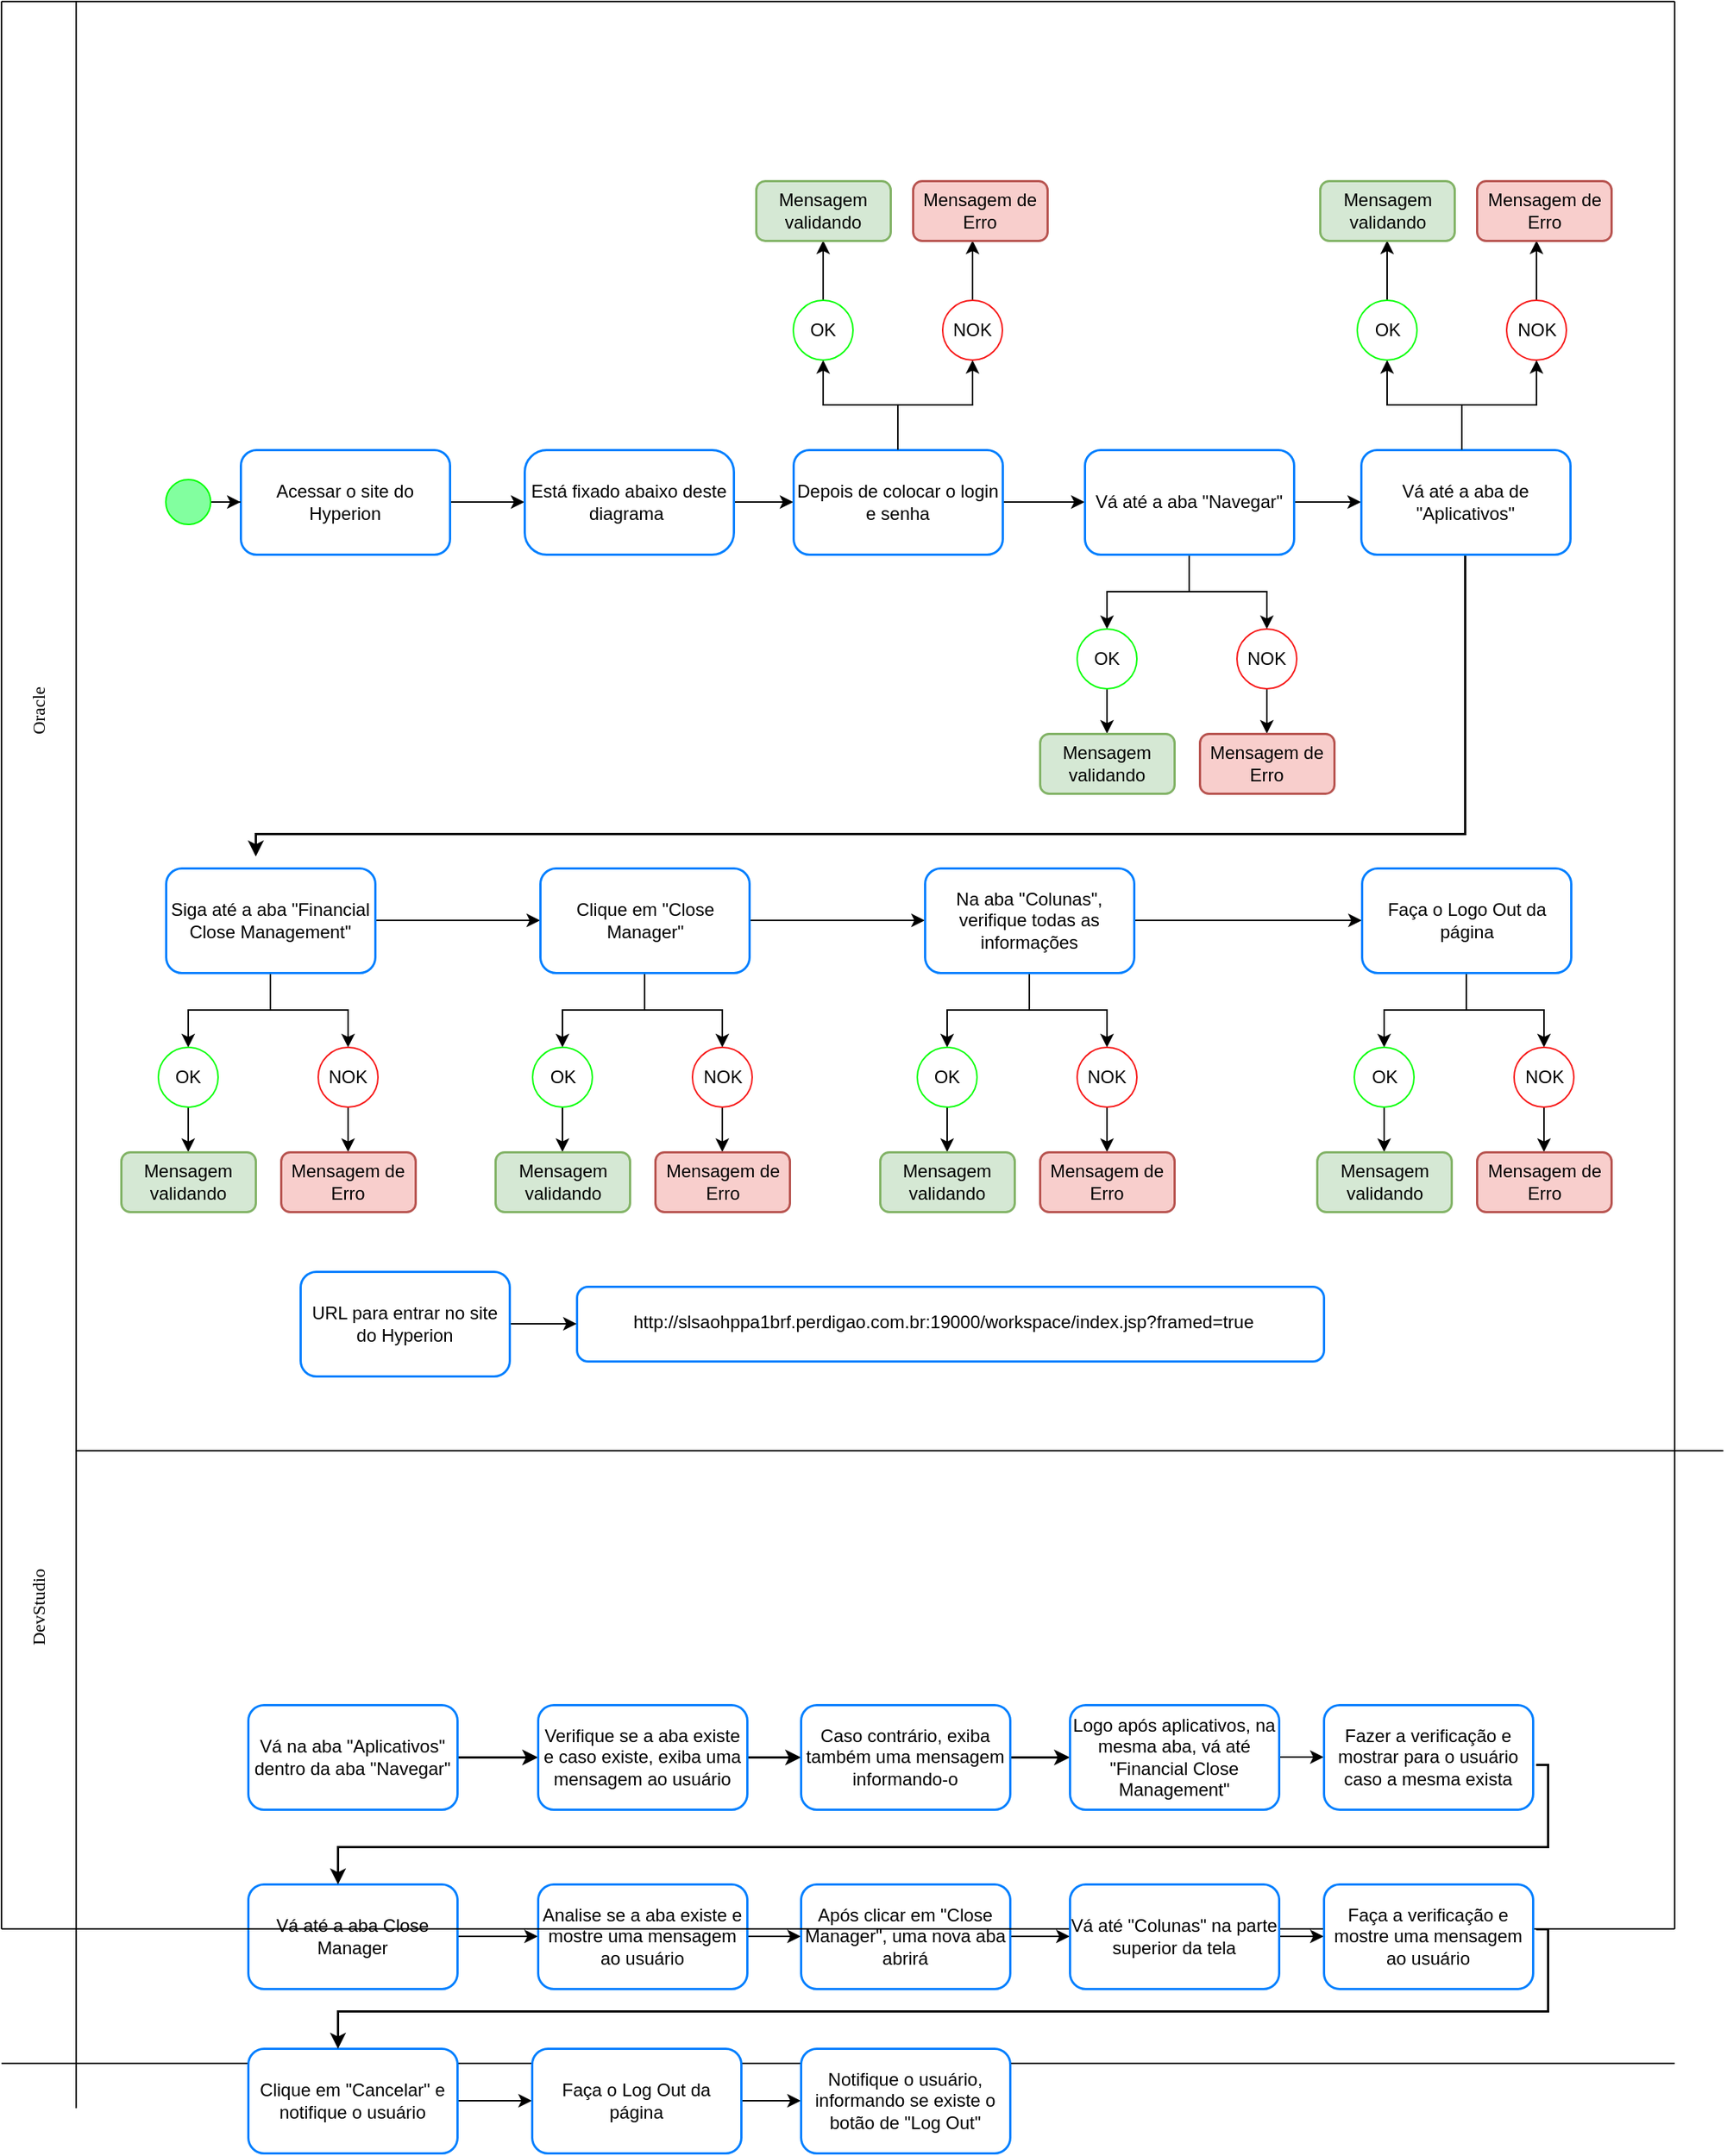 <mxfile version="24.6.4" type="github">
  <diagram name="Página-1" id="-Nbuqv1Fr_TWL1hPOY4e">
    <mxGraphModel dx="1254" dy="721" grid="1" gridSize="10" guides="1" tooltips="1" connect="1" arrows="1" fold="1" page="1" pageScale="1" pageWidth="827" pageHeight="1169" math="0" shadow="0">
      <root>
        <mxCell id="0" />
        <mxCell id="1" parent="0" />
        <mxCell id="8QDnk09wVdR3-URtwcz0-7" value="" style="rounded=1;whiteSpace=wrap;html=1;strokeColor=#007FFF;strokeWidth=1.5;" parent="1" vertex="1">
          <mxGeometry x="385" y="860" width="500" height="50" as="geometry" />
        </mxCell>
        <mxCell id="JY3O2gu2DYfYrPkbzah1-18" value="" style="edgeStyle=orthogonalEdgeStyle;rounded=0;orthogonalLoop=1;jettySize=auto;html=1;" edge="1" parent="1" source="xklGR3EyqK50y4K4-iU5-1" target="xklGR3EyqK50y4K4-iU5-7">
          <mxGeometry relative="1" as="geometry" />
        </mxCell>
        <mxCell id="xklGR3EyqK50y4K4-iU5-1" value="Acessar o site do Hyperion" style="rounded=1;whiteSpace=wrap;html=1;strokeColor=#007FFF;strokeWidth=1.5;" parent="1" vertex="1">
          <mxGeometry x="160" y="300" width="140" height="70" as="geometry" />
        </mxCell>
        <mxCell id="JY3O2gu2DYfYrPkbzah1-19" value="" style="edgeStyle=orthogonalEdgeStyle;rounded=0;orthogonalLoop=1;jettySize=auto;html=1;" edge="1" parent="1" source="xklGR3EyqK50y4K4-iU5-7" target="xklGR3EyqK50y4K4-iU5-9">
          <mxGeometry relative="1" as="geometry" />
        </mxCell>
        <mxCell id="xklGR3EyqK50y4K4-iU5-7" value="Está fixado abaixo deste diagrama&amp;nbsp;" style="rounded=1;whiteSpace=wrap;html=1;strokeColor=#007FFF;strokeWidth=1.5;arcSize=21;" parent="1" vertex="1">
          <mxGeometry x="350" y="300" width="140" height="70" as="geometry" />
        </mxCell>
        <mxCell id="JY3O2gu2DYfYrPkbzah1-24" value="" style="edgeStyle=orthogonalEdgeStyle;rounded=0;orthogonalLoop=1;jettySize=auto;html=1;" edge="1" parent="1" source="xklGR3EyqK50y4K4-iU5-9" target="xklGR3EyqK50y4K4-iU5-11">
          <mxGeometry relative="1" as="geometry" />
        </mxCell>
        <mxCell id="JY3O2gu2DYfYrPkbzah1-74" style="edgeStyle=orthogonalEdgeStyle;rounded=0;orthogonalLoop=1;jettySize=auto;html=1;entryX=0.5;entryY=1;entryDx=0;entryDy=0;" edge="1" parent="1" source="xklGR3EyqK50y4K4-iU5-9" target="JY3O2gu2DYfYrPkbzah1-73">
          <mxGeometry relative="1" as="geometry">
            <Array as="points">
              <mxPoint x="600" y="270" />
              <mxPoint x="550" y="270" />
            </Array>
          </mxGeometry>
        </mxCell>
        <mxCell id="xklGR3EyqK50y4K4-iU5-9" value="Depois de colocar o login e senha" style="rounded=1;whiteSpace=wrap;html=1;strokeColor=#007FFF;strokeWidth=1.5;" parent="1" vertex="1">
          <mxGeometry x="530" y="300" width="140" height="70" as="geometry" />
        </mxCell>
        <mxCell id="JY3O2gu2DYfYrPkbzah1-39" value="" style="edgeStyle=orthogonalEdgeStyle;rounded=0;orthogonalLoop=1;jettySize=auto;html=1;entryX=0.5;entryY=0;entryDx=0;entryDy=0;" edge="1" parent="1" source="xklGR3EyqK50y4K4-iU5-11" target="JY3O2gu2DYfYrPkbzah1-100">
          <mxGeometry relative="1" as="geometry">
            <mxPoint x="795" y="390" as="targetPoint" />
            <Array as="points">
              <mxPoint x="795" y="395" />
              <mxPoint x="740" y="395" />
            </Array>
          </mxGeometry>
        </mxCell>
        <mxCell id="JY3O2gu2DYfYrPkbzah1-41" value="" style="edgeStyle=orthogonalEdgeStyle;rounded=0;orthogonalLoop=1;jettySize=auto;html=1;" edge="1" parent="1" source="xklGR3EyqK50y4K4-iU5-11">
          <mxGeometry relative="1" as="geometry">
            <mxPoint x="910" y="335" as="targetPoint" />
          </mxGeometry>
        </mxCell>
        <mxCell id="JY3O2gu2DYfYrPkbzah1-102" value="" style="edgeStyle=orthogonalEdgeStyle;rounded=0;orthogonalLoop=1;jettySize=auto;html=1;" edge="1" parent="1" source="xklGR3EyqK50y4K4-iU5-11" target="JY3O2gu2DYfYrPkbzah1-101">
          <mxGeometry relative="1" as="geometry" />
        </mxCell>
        <mxCell id="xklGR3EyqK50y4K4-iU5-11" value="Vá até a aba &quot;Navegar&quot;" style="rounded=1;whiteSpace=wrap;html=1;strokeColor=#007FFF;strokeWidth=1.5;" parent="1" vertex="1">
          <mxGeometry x="725" y="300" width="140" height="70" as="geometry" />
        </mxCell>
        <mxCell id="xklGR3EyqK50y4K4-iU5-19" value="" style="edgeStyle=orthogonalEdgeStyle;rounded=0;orthogonalLoop=1;jettySize=auto;html=1;strokeColor=#000000;strokeWidth=1.5;" parent="1" source="xklGR3EyqK50y4K4-iU5-15" target="xklGR3EyqK50y4K4-iU5-18" edge="1">
          <mxGeometry relative="1" as="geometry" />
        </mxCell>
        <mxCell id="xklGR3EyqK50y4K4-iU5-15" value="Vá na aba &quot;Aplicativos&quot; dentro da aba &quot;Navegar&quot;" style="rounded=1;whiteSpace=wrap;html=1;strokeColor=#007FFF;strokeWidth=1.5;" parent="1" vertex="1">
          <mxGeometry x="165" y="1140" width="140" height="70" as="geometry" />
        </mxCell>
        <mxCell id="xklGR3EyqK50y4K4-iU5-21" value="" style="edgeStyle=orthogonalEdgeStyle;rounded=0;orthogonalLoop=1;jettySize=auto;html=1;strokeColor=#000000;strokeWidth=1.5;" parent="1" source="xklGR3EyqK50y4K4-iU5-18" target="xklGR3EyqK50y4K4-iU5-20" edge="1">
          <mxGeometry relative="1" as="geometry" />
        </mxCell>
        <mxCell id="xklGR3EyqK50y4K4-iU5-18" value="Verifique se a aba existe e caso existe, exiba uma mensagem ao usuário" style="rounded=1;whiteSpace=wrap;html=1;strokeColor=#007FFF;strokeWidth=1.5;" parent="1" vertex="1">
          <mxGeometry x="359" y="1140" width="140" height="70" as="geometry" />
        </mxCell>
        <mxCell id="xklGR3EyqK50y4K4-iU5-25" value="" style="edgeStyle=orthogonalEdgeStyle;rounded=0;orthogonalLoop=1;jettySize=auto;html=1;strokeColor=#000000;strokeWidth=1.5;" parent="1" source="xklGR3EyqK50y4K4-iU5-20" target="xklGR3EyqK50y4K4-iU5-24" edge="1">
          <mxGeometry relative="1" as="geometry" />
        </mxCell>
        <mxCell id="xklGR3EyqK50y4K4-iU5-20" value="Caso contrário, exiba também uma mensagem informando-o" style="rounded=1;whiteSpace=wrap;html=1;strokeColor=#007FFF;strokeWidth=1.5;" parent="1" vertex="1">
          <mxGeometry x="535" y="1140" width="140" height="70" as="geometry" />
        </mxCell>
        <mxCell id="btMj1ztMAgMaOOfJKISs-79" value="" style="edgeStyle=orthogonalEdgeStyle;rounded=0;orthogonalLoop=1;jettySize=auto;html=1;" parent="1" source="xklGR3EyqK50y4K4-iU5-24" target="xklGR3EyqK50y4K4-iU5-26" edge="1">
          <mxGeometry relative="1" as="geometry" />
        </mxCell>
        <mxCell id="xklGR3EyqK50y4K4-iU5-24" value="Logo após aplicativos, na mesma aba, vá até &quot;Financial Close Management&quot;" style="rounded=1;whiteSpace=wrap;html=1;strokeColor=#007FFF;strokeWidth=1.5;" parent="1" vertex="1">
          <mxGeometry x="715" y="1140" width="140" height="70" as="geometry" />
        </mxCell>
        <mxCell id="xklGR3EyqK50y4K4-iU5-26" value="Fazer a verificação e mostrar para o usuário caso a mesma exista" style="rounded=1;whiteSpace=wrap;html=1;strokeColor=#007FFF;strokeWidth=1.5;" parent="1" vertex="1">
          <mxGeometry x="885" y="1140" width="140" height="70" as="geometry" />
        </mxCell>
        <mxCell id="btMj1ztMAgMaOOfJKISs-73" value="" style="edgeStyle=orthogonalEdgeStyle;rounded=0;orthogonalLoop=1;jettySize=auto;html=1;" parent="1" source="xklGR3EyqK50y4K4-iU5-28" target="btMj1ztMAgMaOOfJKISs-72" edge="1">
          <mxGeometry relative="1" as="geometry" />
        </mxCell>
        <mxCell id="xklGR3EyqK50y4K4-iU5-28" value="Vá até a aba Close Manager" style="rounded=1;whiteSpace=wrap;html=1;strokeColor=#007FFF;strokeWidth=1.5;" parent="1" vertex="1">
          <mxGeometry x="165" y="1260" width="140" height="70" as="geometry" />
        </mxCell>
        <mxCell id="xklGR3EyqK50y4K4-iU5-48" style="edgeStyle=orthogonalEdgeStyle;rounded=0;orthogonalLoop=1;jettySize=auto;html=1;strokeWidth=1.5;" parent="1" edge="1">
          <mxGeometry relative="1" as="geometry">
            <mxPoint x="225" y="1260" as="targetPoint" />
            <mxPoint x="1027" y="1180" as="sourcePoint" />
            <Array as="points">
              <mxPoint x="1035" y="1180" />
              <mxPoint x="1035" y="1235" />
              <mxPoint x="225" y="1235" />
            </Array>
          </mxGeometry>
        </mxCell>
        <mxCell id="btMj1ztMAgMaOOfJKISs-3" value="" style="endArrow=none;html=1;rounded=0;" parent="1" edge="1">
          <mxGeometry width="50" height="50" relative="1" as="geometry">
            <mxPoint x="50" y="430" as="sourcePoint" />
            <mxPoint x="50" as="targetPoint" />
          </mxGeometry>
        </mxCell>
        <mxCell id="btMj1ztMAgMaOOfJKISs-5" value="Oracle" style="text;html=1;align=center;verticalAlign=middle;resizable=0;points=[];autosize=1;strokeColor=none;fillColor=none;rotation=270;fontStyle=0;fontFamily=Verdana;" parent="1" vertex="1">
          <mxGeometry x="-5" y="460" width="60" height="30" as="geometry" />
        </mxCell>
        <mxCell id="btMj1ztMAgMaOOfJKISs-10" value="" style="endArrow=none;html=1;rounded=0;" parent="1" edge="1">
          <mxGeometry width="50" height="50" relative="1" as="geometry">
            <mxPoint x="1120" as="sourcePoint" />
            <mxPoint as="targetPoint" />
          </mxGeometry>
        </mxCell>
        <mxCell id="btMj1ztMAgMaOOfJKISs-11" value="" style="endArrow=none;html=1;rounded=0;" parent="1" edge="1">
          <mxGeometry width="50" height="50" relative="1" as="geometry">
            <mxPoint y="430" as="sourcePoint" />
            <mxPoint as="targetPoint" />
          </mxGeometry>
        </mxCell>
        <mxCell id="btMj1ztMAgMaOOfJKISs-37" value="" style="endArrow=none;html=1;rounded=0;" parent="1" edge="1">
          <mxGeometry width="50" height="50" relative="1" as="geometry">
            <mxPoint x="50" y="980" as="sourcePoint" />
            <mxPoint x="50" y="430" as="targetPoint" />
          </mxGeometry>
        </mxCell>
        <mxCell id="btMj1ztMAgMaOOfJKISs-39" value="" style="endArrow=none;html=1;rounded=0;strokeColor=default;" parent="1" edge="1">
          <mxGeometry width="50" height="50" relative="1" as="geometry">
            <mxPoint x="1152.5" y="970" as="sourcePoint" />
            <mxPoint x="50" y="970" as="targetPoint" />
          </mxGeometry>
        </mxCell>
        <mxCell id="btMj1ztMAgMaOOfJKISs-40" value="" style="endArrow=none;html=1;rounded=0;" parent="1" edge="1">
          <mxGeometry width="50" height="50" relative="1" as="geometry">
            <mxPoint y="860" as="sourcePoint" />
            <mxPoint y="430" as="targetPoint" />
          </mxGeometry>
        </mxCell>
        <mxCell id="btMj1ztMAgMaOOfJKISs-71" value="" style="edgeStyle=orthogonalEdgeStyle;rounded=0;orthogonalLoop=1;jettySize=auto;html=1;" parent="1" source="btMj1ztMAgMaOOfJKISs-70" target="xklGR3EyqK50y4K4-iU5-1" edge="1">
          <mxGeometry relative="1" as="geometry" />
        </mxCell>
        <mxCell id="btMj1ztMAgMaOOfJKISs-70" value="" style="ellipse;whiteSpace=wrap;html=1;aspect=fixed;fillColor=#82FF9F;strokeColor=#00FF00;" parent="1" vertex="1">
          <mxGeometry x="110" y="320" width="30" height="30" as="geometry" />
        </mxCell>
        <mxCell id="btMj1ztMAgMaOOfJKISs-77" value="" style="edgeStyle=orthogonalEdgeStyle;rounded=0;orthogonalLoop=1;jettySize=auto;html=1;" parent="1" source="btMj1ztMAgMaOOfJKISs-72" target="btMj1ztMAgMaOOfJKISs-76" edge="1">
          <mxGeometry relative="1" as="geometry" />
        </mxCell>
        <mxCell id="btMj1ztMAgMaOOfJKISs-72" value="Analise se a aba existe e mostre uma mensagem ao usuário" style="rounded=1;whiteSpace=wrap;html=1;strokeColor=#007FFF;strokeWidth=1.5;" parent="1" vertex="1">
          <mxGeometry x="359" y="1260" width="140" height="70" as="geometry" />
        </mxCell>
        <mxCell id="LS8SCWTit5LCr3YZE1ZI-2" value="" style="edgeStyle=orthogonalEdgeStyle;rounded=0;orthogonalLoop=1;jettySize=auto;html=1;" parent="1" source="btMj1ztMAgMaOOfJKISs-76" target="LS8SCWTit5LCr3YZE1ZI-1" edge="1">
          <mxGeometry relative="1" as="geometry" />
        </mxCell>
        <mxCell id="btMj1ztMAgMaOOfJKISs-76" value="Após clicar em &quot;Close Manager&quot;, uma nova aba abrirá" style="rounded=1;whiteSpace=wrap;html=1;strokeColor=#007FFF;strokeWidth=1.5;" parent="1" vertex="1">
          <mxGeometry x="535" y="1260" width="140" height="70" as="geometry" />
        </mxCell>
        <mxCell id="btMj1ztMAgMaOOfJKISs-104" value="" style="endArrow=none;html=1;rounded=0;" parent="1" edge="1">
          <mxGeometry width="50" height="50" relative="1" as="geometry">
            <mxPoint x="50" y="1410" as="sourcePoint" />
            <mxPoint x="50" y="980" as="targetPoint" />
          </mxGeometry>
        </mxCell>
        <mxCell id="btMj1ztMAgMaOOfJKISs-105" value="DevStudio" style="text;html=1;align=center;verticalAlign=middle;resizable=0;points=[];autosize=1;strokeColor=none;fillColor=none;rotation=270;fontStyle=0;fontFamily=Verdana;" parent="1" vertex="1">
          <mxGeometry x="-20" y="1060" width="90" height="30" as="geometry" />
        </mxCell>
        <mxCell id="btMj1ztMAgMaOOfJKISs-107" value="" style="endArrow=none;html=1;rounded=0;" parent="1" edge="1">
          <mxGeometry width="50" height="50" relative="1" as="geometry">
            <mxPoint x="-8.882e-16" y="1290" as="sourcePoint" />
            <mxPoint x="-8.882e-16" y="860" as="targetPoint" />
          </mxGeometry>
        </mxCell>
        <mxCell id="btMj1ztMAgMaOOfJKISs-108" value="" style="endArrow=none;html=1;rounded=0;" parent="1" edge="1">
          <mxGeometry width="50" height="50" relative="1" as="geometry">
            <mxPoint x="1120" y="1290" as="sourcePoint" />
            <mxPoint x="1120" as="targetPoint" />
          </mxGeometry>
        </mxCell>
        <mxCell id="btMj1ztMAgMaOOfJKISs-109" value="" style="endArrow=none;html=1;rounded=0;" parent="1" edge="1">
          <mxGeometry width="50" height="50" relative="1" as="geometry">
            <mxPoint x="1120" y="1290" as="sourcePoint" />
            <mxPoint x="-8.882e-16" y="1290" as="targetPoint" />
          </mxGeometry>
        </mxCell>
        <mxCell id="btMj1ztMAgMaOOfJKISs-110" value="" style="endArrow=none;html=1;rounded=0;" parent="1" edge="1">
          <mxGeometry width="50" height="50" relative="1" as="geometry">
            <mxPoint x="1120" y="1380" as="sourcePoint" />
            <mxPoint x="-8.882e-16" y="1380" as="targetPoint" />
          </mxGeometry>
        </mxCell>
        <UserObject label="http://slsaohppa1brf.perdigao.com.br:19000/workspace/index.jsp?framed=true" id="8QDnk09wVdR3-URtwcz0-1">
          <mxCell style="text;whiteSpace=wrap;" parent="1" vertex="1">
            <mxGeometry x="420.5" y="870" width="450" height="40" as="geometry" />
          </mxCell>
        </UserObject>
        <mxCell id="JY3O2gu2DYfYrPkbzah1-176" style="edgeStyle=orthogonalEdgeStyle;rounded=0;orthogonalLoop=1;jettySize=auto;html=1;entryX=0;entryY=0.5;entryDx=0;entryDy=0;" edge="1" parent="1" source="8QDnk09wVdR3-URtwcz0-3" target="8QDnk09wVdR3-URtwcz0-7">
          <mxGeometry relative="1" as="geometry" />
        </mxCell>
        <mxCell id="8QDnk09wVdR3-URtwcz0-3" value="URL para entrar no site do Hyperion" style="rounded=1;whiteSpace=wrap;html=1;strokeColor=#007FFF;strokeWidth=1.5;" parent="1" vertex="1">
          <mxGeometry x="200" y="850" width="140" height="70" as="geometry" />
        </mxCell>
        <mxCell id="LS8SCWTit5LCr3YZE1ZI-4" value="" style="edgeStyle=orthogonalEdgeStyle;rounded=0;orthogonalLoop=1;jettySize=auto;html=1;" parent="1" source="LS8SCWTit5LCr3YZE1ZI-1" target="LS8SCWTit5LCr3YZE1ZI-3" edge="1">
          <mxGeometry relative="1" as="geometry" />
        </mxCell>
        <mxCell id="LS8SCWTit5LCr3YZE1ZI-1" value="Vá até &quot;Colunas&quot; na parte superior da tela" style="rounded=1;whiteSpace=wrap;html=1;strokeColor=#007FFF;strokeWidth=1.5;" parent="1" vertex="1">
          <mxGeometry x="715" y="1260" width="140" height="70" as="geometry" />
        </mxCell>
        <mxCell id="LS8SCWTit5LCr3YZE1ZI-3" value="Faça a verificação e mostre uma mensagem ao usuário" style="rounded=1;whiteSpace=wrap;html=1;strokeColor=#007FFF;strokeWidth=1.5;" parent="1" vertex="1">
          <mxGeometry x="885" y="1260" width="140" height="70" as="geometry" />
        </mxCell>
        <mxCell id="LS8SCWTit5LCr3YZE1ZI-17" value="" style="edgeStyle=orthogonalEdgeStyle;rounded=0;orthogonalLoop=1;jettySize=auto;html=1;" parent="1" source="LS8SCWTit5LCr3YZE1ZI-5" target="LS8SCWTit5LCr3YZE1ZI-14" edge="1">
          <mxGeometry relative="1" as="geometry" />
        </mxCell>
        <mxCell id="LS8SCWTit5LCr3YZE1ZI-5" value="Clique em &quot;Cancelar&quot; e notifique o usuário" style="rounded=1;whiteSpace=wrap;html=1;strokeColor=#007FFF;strokeWidth=1.5;" parent="1" vertex="1">
          <mxGeometry x="165" y="1370" width="140" height="70" as="geometry" />
        </mxCell>
        <mxCell id="LS8SCWTit5LCr3YZE1ZI-6" style="edgeStyle=orthogonalEdgeStyle;rounded=0;orthogonalLoop=1;jettySize=auto;html=1;strokeWidth=1.5;" parent="1" edge="1">
          <mxGeometry relative="1" as="geometry">
            <mxPoint x="225" y="1370" as="targetPoint" />
            <mxPoint x="1027" y="1290" as="sourcePoint" />
            <Array as="points">
              <mxPoint x="1035" y="1290" />
              <mxPoint x="1035" y="1345" />
              <mxPoint x="225" y="1345" />
            </Array>
          </mxGeometry>
        </mxCell>
        <mxCell id="LS8SCWTit5LCr3YZE1ZI-19" value="" style="edgeStyle=orthogonalEdgeStyle;rounded=0;orthogonalLoop=1;jettySize=auto;html=1;" parent="1" source="LS8SCWTit5LCr3YZE1ZI-14" target="LS8SCWTit5LCr3YZE1ZI-15" edge="1">
          <mxGeometry relative="1" as="geometry" />
        </mxCell>
        <mxCell id="LS8SCWTit5LCr3YZE1ZI-14" value="Faça o Log Out da página" style="rounded=1;whiteSpace=wrap;html=1;strokeColor=#007FFF;strokeWidth=1.5;" parent="1" vertex="1">
          <mxGeometry x="355" y="1370" width="140" height="70" as="geometry" />
        </mxCell>
        <mxCell id="LS8SCWTit5LCr3YZE1ZI-15" value="Notifique o usuário, informando se existe o botão de &quot;Log Out&quot;" style="rounded=1;whiteSpace=wrap;html=1;strokeColor=#007FFF;strokeWidth=1.5;" parent="1" vertex="1">
          <mxGeometry x="535" y="1370" width="140" height="70" as="geometry" />
        </mxCell>
        <mxCell id="JY3O2gu2DYfYrPkbzah1-8" style="edgeStyle=orthogonalEdgeStyle;rounded=0;orthogonalLoop=1;jettySize=auto;html=1;strokeWidth=1.5;entryX=0.429;entryY=0;entryDx=0;entryDy=0;entryPerimeter=0;exitX=0.693;exitY=0.971;exitDx=0;exitDy=0;exitPerimeter=0;" edge="1" parent="1">
          <mxGeometry relative="1" as="geometry">
            <mxPoint x="170" y="572.03" as="targetPoint" />
            <mxPoint x="979.52" y="370" as="sourcePoint" />
            <Array as="points">
              <mxPoint x="980" y="557" />
              <mxPoint x="170" y="557" />
            </Array>
          </mxGeometry>
        </mxCell>
        <mxCell id="JY3O2gu2DYfYrPkbzah1-42" value="Vá até a aba de &quot;Aplicativos&quot;" style="rounded=1;whiteSpace=wrap;html=1;strokeColor=#007FFF;strokeWidth=1.5;" vertex="1" parent="1">
          <mxGeometry x="910" y="300" width="140" height="70" as="geometry" />
        </mxCell>
        <mxCell id="JY3O2gu2DYfYrPkbzah1-76" value="" style="edgeStyle=orthogonalEdgeStyle;rounded=0;orthogonalLoop=1;jettySize=auto;html=1;" edge="1" parent="1" source="JY3O2gu2DYfYrPkbzah1-73" target="JY3O2gu2DYfYrPkbzah1-75">
          <mxGeometry relative="1" as="geometry" />
        </mxCell>
        <mxCell id="JY3O2gu2DYfYrPkbzah1-73" value="OK" style="ellipse;whiteSpace=wrap;html=1;aspect=fixed;strokeColor=#0aff0a;" vertex="1" parent="1">
          <mxGeometry x="530" y="200" width="40" height="40" as="geometry" />
        </mxCell>
        <mxCell id="JY3O2gu2DYfYrPkbzah1-75" value="Mensagem validando" style="whiteSpace=wrap;html=1;strokeColor=#82b366;rounded=1;strokeWidth=1.5;fillColor=#d5e8d4;" vertex="1" parent="1">
          <mxGeometry x="505" y="120" width="90" height="40" as="geometry" />
        </mxCell>
        <mxCell id="JY3O2gu2DYfYrPkbzah1-78" style="edgeStyle=orthogonalEdgeStyle;rounded=0;orthogonalLoop=1;jettySize=auto;html=1;" edge="1" parent="1">
          <mxGeometry relative="1" as="geometry">
            <mxPoint x="600" y="300" as="sourcePoint" />
            <mxPoint x="650" y="240" as="targetPoint" />
            <Array as="points">
              <mxPoint x="600" y="270" />
              <mxPoint x="650" y="270" />
              <mxPoint x="650" y="240" />
            </Array>
          </mxGeometry>
        </mxCell>
        <mxCell id="JY3O2gu2DYfYrPkbzah1-88" value="" style="edgeStyle=orthogonalEdgeStyle;rounded=0;orthogonalLoop=1;jettySize=auto;html=1;" edge="1" parent="1" source="JY3O2gu2DYfYrPkbzah1-86" target="JY3O2gu2DYfYrPkbzah1-87">
          <mxGeometry relative="1" as="geometry">
            <Array as="points">
              <mxPoint x="650" y="160" />
              <mxPoint x="650" y="160" />
            </Array>
          </mxGeometry>
        </mxCell>
        <mxCell id="JY3O2gu2DYfYrPkbzah1-86" value="NOK" style="ellipse;whiteSpace=wrap;html=1;aspect=fixed;strokeColor=#f71818;" vertex="1" parent="1">
          <mxGeometry x="630" y="200" width="40" height="40" as="geometry" />
        </mxCell>
        <mxCell id="JY3O2gu2DYfYrPkbzah1-87" value="Mensagem de Erro" style="whiteSpace=wrap;html=1;strokeColor=#b85450;rounded=1;strokeWidth=1.5;fillColor=#f8cecc;" vertex="1" parent="1">
          <mxGeometry x="610" y="120" width="90" height="40" as="geometry" />
        </mxCell>
        <mxCell id="JY3O2gu2DYfYrPkbzah1-105" value="" style="edgeStyle=orthogonalEdgeStyle;rounded=0;orthogonalLoop=1;jettySize=auto;html=1;" edge="1" parent="1" source="JY3O2gu2DYfYrPkbzah1-100" target="JY3O2gu2DYfYrPkbzah1-104">
          <mxGeometry relative="1" as="geometry" />
        </mxCell>
        <mxCell id="JY3O2gu2DYfYrPkbzah1-100" value="OK" style="ellipse;whiteSpace=wrap;html=1;aspect=fixed;strokeColor=#0aff0a;" vertex="1" parent="1">
          <mxGeometry x="720" y="420" width="40" height="40" as="geometry" />
        </mxCell>
        <mxCell id="JY3O2gu2DYfYrPkbzah1-108" value="" style="edgeStyle=orthogonalEdgeStyle;rounded=0;orthogonalLoop=1;jettySize=auto;html=1;" edge="1" parent="1" source="JY3O2gu2DYfYrPkbzah1-101" target="JY3O2gu2DYfYrPkbzah1-106">
          <mxGeometry relative="1" as="geometry" />
        </mxCell>
        <mxCell id="JY3O2gu2DYfYrPkbzah1-101" value="NOK" style="ellipse;whiteSpace=wrap;html=1;aspect=fixed;strokeColor=#f71818;" vertex="1" parent="1">
          <mxGeometry x="827" y="420" width="40" height="40" as="geometry" />
        </mxCell>
        <mxCell id="JY3O2gu2DYfYrPkbzah1-104" value="Mensagem validando" style="whiteSpace=wrap;html=1;strokeColor=#82b366;rounded=1;strokeWidth=1.5;fillColor=#d5e8d4;" vertex="1" parent="1">
          <mxGeometry x="695" y="490" width="90" height="40" as="geometry" />
        </mxCell>
        <mxCell id="JY3O2gu2DYfYrPkbzah1-106" value="Mensagem de Erro" style="whiteSpace=wrap;html=1;strokeColor=#b85450;rounded=1;strokeWidth=1.5;fillColor=#f8cecc;" vertex="1" parent="1">
          <mxGeometry x="802" y="490" width="90" height="40" as="geometry" />
        </mxCell>
        <mxCell id="JY3O2gu2DYfYrPkbzah1-109" style="edgeStyle=orthogonalEdgeStyle;rounded=0;orthogonalLoop=1;jettySize=auto;html=1;entryX=0.5;entryY=1;entryDx=0;entryDy=0;" edge="1" parent="1" target="JY3O2gu2DYfYrPkbzah1-111">
          <mxGeometry relative="1" as="geometry">
            <Array as="points">
              <mxPoint x="977.5" y="270" />
              <mxPoint x="927.5" y="270" />
            </Array>
            <mxPoint x="977.5" y="300" as="sourcePoint" />
          </mxGeometry>
        </mxCell>
        <mxCell id="JY3O2gu2DYfYrPkbzah1-110" value="" style="edgeStyle=orthogonalEdgeStyle;rounded=0;orthogonalLoop=1;jettySize=auto;html=1;" edge="1" parent="1" source="JY3O2gu2DYfYrPkbzah1-111" target="JY3O2gu2DYfYrPkbzah1-112">
          <mxGeometry relative="1" as="geometry" />
        </mxCell>
        <mxCell id="JY3O2gu2DYfYrPkbzah1-111" value="OK" style="ellipse;whiteSpace=wrap;html=1;aspect=fixed;strokeColor=#0aff0a;" vertex="1" parent="1">
          <mxGeometry x="907.5" y="200" width="40" height="40" as="geometry" />
        </mxCell>
        <mxCell id="JY3O2gu2DYfYrPkbzah1-112" value="Mensagem validando" style="whiteSpace=wrap;html=1;strokeColor=#82b366;rounded=1;strokeWidth=1.5;fillColor=#d5e8d4;" vertex="1" parent="1">
          <mxGeometry x="882.5" y="120" width="90" height="40" as="geometry" />
        </mxCell>
        <mxCell id="JY3O2gu2DYfYrPkbzah1-113" style="edgeStyle=orthogonalEdgeStyle;rounded=0;orthogonalLoop=1;jettySize=auto;html=1;" edge="1" parent="1">
          <mxGeometry relative="1" as="geometry">
            <mxPoint x="977.5" y="300" as="sourcePoint" />
            <mxPoint x="1027.5" y="240" as="targetPoint" />
            <Array as="points">
              <mxPoint x="977.5" y="270" />
              <mxPoint x="1027.5" y="270" />
              <mxPoint x="1027.5" y="240" />
            </Array>
          </mxGeometry>
        </mxCell>
        <mxCell id="JY3O2gu2DYfYrPkbzah1-114" value="" style="edgeStyle=orthogonalEdgeStyle;rounded=0;orthogonalLoop=1;jettySize=auto;html=1;" edge="1" parent="1" source="JY3O2gu2DYfYrPkbzah1-115" target="JY3O2gu2DYfYrPkbzah1-116">
          <mxGeometry relative="1" as="geometry">
            <Array as="points">
              <mxPoint x="1027.5" y="160" />
              <mxPoint x="1027.5" y="160" />
            </Array>
          </mxGeometry>
        </mxCell>
        <mxCell id="JY3O2gu2DYfYrPkbzah1-115" value="NOK" style="ellipse;whiteSpace=wrap;html=1;aspect=fixed;strokeColor=#f71818;" vertex="1" parent="1">
          <mxGeometry x="1007.5" y="200" width="40" height="40" as="geometry" />
        </mxCell>
        <mxCell id="JY3O2gu2DYfYrPkbzah1-116" value="Mensagem de Erro" style="whiteSpace=wrap;html=1;strokeColor=#b85450;rounded=1;strokeWidth=1.5;fillColor=#f8cecc;" vertex="1" parent="1">
          <mxGeometry x="987.5" y="120" width="90" height="40" as="geometry" />
        </mxCell>
        <mxCell id="JY3O2gu2DYfYrPkbzah1-127" value="" style="edgeStyle=orthogonalEdgeStyle;rounded=0;orthogonalLoop=1;jettySize=auto;html=1;entryX=0.5;entryY=0;entryDx=0;entryDy=0;" edge="1" parent="1" source="JY3O2gu2DYfYrPkbzah1-129" target="JY3O2gu2DYfYrPkbzah1-131">
          <mxGeometry relative="1" as="geometry">
            <mxPoint x="180" y="670" as="targetPoint" />
            <Array as="points">
              <mxPoint x="180" y="675" />
              <mxPoint x="125" y="675" />
            </Array>
          </mxGeometry>
        </mxCell>
        <mxCell id="JY3O2gu2DYfYrPkbzah1-128" value="" style="edgeStyle=orthogonalEdgeStyle;rounded=0;orthogonalLoop=1;jettySize=auto;html=1;" edge="1" parent="1" source="JY3O2gu2DYfYrPkbzah1-129" target="JY3O2gu2DYfYrPkbzah1-133">
          <mxGeometry relative="1" as="geometry" />
        </mxCell>
        <mxCell id="JY3O2gu2DYfYrPkbzah1-154" value="" style="edgeStyle=orthogonalEdgeStyle;rounded=0;orthogonalLoop=1;jettySize=auto;html=1;" edge="1" parent="1" source="JY3O2gu2DYfYrPkbzah1-129" target="JY3O2gu2DYfYrPkbzah1-147">
          <mxGeometry relative="1" as="geometry" />
        </mxCell>
        <mxCell id="JY3O2gu2DYfYrPkbzah1-129" value="Siga até a aba &quot;Financial Close Management&quot;" style="rounded=1;whiteSpace=wrap;html=1;strokeColor=#007FFF;strokeWidth=1.5;" vertex="1" parent="1">
          <mxGeometry x="110" y="580" width="140" height="70" as="geometry" />
        </mxCell>
        <mxCell id="JY3O2gu2DYfYrPkbzah1-130" value="" style="edgeStyle=orthogonalEdgeStyle;rounded=0;orthogonalLoop=1;jettySize=auto;html=1;" edge="1" parent="1" source="JY3O2gu2DYfYrPkbzah1-131" target="JY3O2gu2DYfYrPkbzah1-134">
          <mxGeometry relative="1" as="geometry" />
        </mxCell>
        <mxCell id="JY3O2gu2DYfYrPkbzah1-131" value="OK" style="ellipse;whiteSpace=wrap;html=1;aspect=fixed;strokeColor=#0aff0a;" vertex="1" parent="1">
          <mxGeometry x="105" y="700" width="40" height="40" as="geometry" />
        </mxCell>
        <mxCell id="JY3O2gu2DYfYrPkbzah1-132" value="" style="edgeStyle=orthogonalEdgeStyle;rounded=0;orthogonalLoop=1;jettySize=auto;html=1;" edge="1" parent="1" source="JY3O2gu2DYfYrPkbzah1-133" target="JY3O2gu2DYfYrPkbzah1-135">
          <mxGeometry relative="1" as="geometry" />
        </mxCell>
        <mxCell id="JY3O2gu2DYfYrPkbzah1-133" value="NOK" style="ellipse;whiteSpace=wrap;html=1;aspect=fixed;strokeColor=#f71818;" vertex="1" parent="1">
          <mxGeometry x="212" y="700" width="40" height="40" as="geometry" />
        </mxCell>
        <mxCell id="JY3O2gu2DYfYrPkbzah1-134" value="Mensagem validando" style="whiteSpace=wrap;html=1;strokeColor=#82b366;rounded=1;strokeWidth=1.5;fillColor=#d5e8d4;" vertex="1" parent="1">
          <mxGeometry x="80" y="770" width="90" height="40" as="geometry" />
        </mxCell>
        <mxCell id="JY3O2gu2DYfYrPkbzah1-135" value="Mensagem de Erro" style="whiteSpace=wrap;html=1;strokeColor=#b85450;rounded=1;strokeWidth=1.5;fillColor=#f8cecc;" vertex="1" parent="1">
          <mxGeometry x="187" y="770" width="90" height="40" as="geometry" />
        </mxCell>
        <mxCell id="JY3O2gu2DYfYrPkbzah1-145" value="" style="edgeStyle=orthogonalEdgeStyle;rounded=0;orthogonalLoop=1;jettySize=auto;html=1;entryX=0.5;entryY=0;entryDx=0;entryDy=0;" edge="1" parent="1" source="JY3O2gu2DYfYrPkbzah1-147" target="JY3O2gu2DYfYrPkbzah1-149">
          <mxGeometry relative="1" as="geometry">
            <mxPoint x="430.5" y="670" as="targetPoint" />
            <Array as="points">
              <mxPoint x="430.5" y="675" />
              <mxPoint x="375.5" y="675" />
            </Array>
          </mxGeometry>
        </mxCell>
        <mxCell id="JY3O2gu2DYfYrPkbzah1-146" value="" style="edgeStyle=orthogonalEdgeStyle;rounded=0;orthogonalLoop=1;jettySize=auto;html=1;" edge="1" parent="1" source="JY3O2gu2DYfYrPkbzah1-147" target="JY3O2gu2DYfYrPkbzah1-151">
          <mxGeometry relative="1" as="geometry" />
        </mxCell>
        <mxCell id="JY3O2gu2DYfYrPkbzah1-164" value="" style="edgeStyle=orthogonalEdgeStyle;rounded=0;orthogonalLoop=1;jettySize=auto;html=1;" edge="1" parent="1" source="JY3O2gu2DYfYrPkbzah1-147" target="JY3O2gu2DYfYrPkbzah1-157">
          <mxGeometry relative="1" as="geometry" />
        </mxCell>
        <mxCell id="JY3O2gu2DYfYrPkbzah1-147" value="Clique em &quot;Close Manager&quot;" style="rounded=1;whiteSpace=wrap;html=1;strokeColor=#007FFF;strokeWidth=1.5;" vertex="1" parent="1">
          <mxGeometry x="360.5" y="580" width="140" height="70" as="geometry" />
        </mxCell>
        <mxCell id="JY3O2gu2DYfYrPkbzah1-148" value="" style="edgeStyle=orthogonalEdgeStyle;rounded=0;orthogonalLoop=1;jettySize=auto;html=1;" edge="1" parent="1" source="JY3O2gu2DYfYrPkbzah1-149" target="JY3O2gu2DYfYrPkbzah1-152">
          <mxGeometry relative="1" as="geometry" />
        </mxCell>
        <mxCell id="JY3O2gu2DYfYrPkbzah1-149" value="OK" style="ellipse;whiteSpace=wrap;html=1;aspect=fixed;strokeColor=#0aff0a;" vertex="1" parent="1">
          <mxGeometry x="355.5" y="700" width="40" height="40" as="geometry" />
        </mxCell>
        <mxCell id="JY3O2gu2DYfYrPkbzah1-150" value="" style="edgeStyle=orthogonalEdgeStyle;rounded=0;orthogonalLoop=1;jettySize=auto;html=1;" edge="1" parent="1" source="JY3O2gu2DYfYrPkbzah1-151" target="JY3O2gu2DYfYrPkbzah1-153">
          <mxGeometry relative="1" as="geometry" />
        </mxCell>
        <mxCell id="JY3O2gu2DYfYrPkbzah1-151" value="NOK" style="ellipse;whiteSpace=wrap;html=1;aspect=fixed;strokeColor=#f71818;" vertex="1" parent="1">
          <mxGeometry x="462.5" y="700" width="40" height="40" as="geometry" />
        </mxCell>
        <mxCell id="JY3O2gu2DYfYrPkbzah1-152" value="Mensagem validando" style="whiteSpace=wrap;html=1;strokeColor=#82b366;rounded=1;strokeWidth=1.5;fillColor=#d5e8d4;" vertex="1" parent="1">
          <mxGeometry x="330.5" y="770" width="90" height="40" as="geometry" />
        </mxCell>
        <mxCell id="JY3O2gu2DYfYrPkbzah1-153" value="Mensagem de Erro" style="whiteSpace=wrap;html=1;strokeColor=#b85450;rounded=1;strokeWidth=1.5;fillColor=#f8cecc;" vertex="1" parent="1">
          <mxGeometry x="437.5" y="770" width="90" height="40" as="geometry" />
        </mxCell>
        <mxCell id="JY3O2gu2DYfYrPkbzah1-155" value="" style="edgeStyle=orthogonalEdgeStyle;rounded=0;orthogonalLoop=1;jettySize=auto;html=1;entryX=0.5;entryY=0;entryDx=0;entryDy=0;" edge="1" parent="1" source="JY3O2gu2DYfYrPkbzah1-157" target="JY3O2gu2DYfYrPkbzah1-159">
          <mxGeometry relative="1" as="geometry">
            <mxPoint x="688" y="670" as="targetPoint" />
            <Array as="points">
              <mxPoint x="688" y="675" />
              <mxPoint x="633" y="675" />
            </Array>
          </mxGeometry>
        </mxCell>
        <mxCell id="JY3O2gu2DYfYrPkbzah1-156" value="" style="edgeStyle=orthogonalEdgeStyle;rounded=0;orthogonalLoop=1;jettySize=auto;html=1;" edge="1" parent="1" source="JY3O2gu2DYfYrPkbzah1-157" target="JY3O2gu2DYfYrPkbzah1-161">
          <mxGeometry relative="1" as="geometry" />
        </mxCell>
        <mxCell id="JY3O2gu2DYfYrPkbzah1-174" value="" style="edgeStyle=orthogonalEdgeStyle;rounded=0;orthogonalLoop=1;jettySize=auto;html=1;" edge="1" parent="1" source="JY3O2gu2DYfYrPkbzah1-157" target="JY3O2gu2DYfYrPkbzah1-167">
          <mxGeometry relative="1" as="geometry" />
        </mxCell>
        <mxCell id="JY3O2gu2DYfYrPkbzah1-157" value="Na aba &quot;Colunas&quot;, verifique todas as informações" style="rounded=1;whiteSpace=wrap;html=1;strokeColor=#007FFF;strokeWidth=1.5;" vertex="1" parent="1">
          <mxGeometry x="618" y="580" width="140" height="70" as="geometry" />
        </mxCell>
        <mxCell id="JY3O2gu2DYfYrPkbzah1-158" value="" style="edgeStyle=orthogonalEdgeStyle;rounded=0;orthogonalLoop=1;jettySize=auto;html=1;" edge="1" parent="1" source="JY3O2gu2DYfYrPkbzah1-159" target="JY3O2gu2DYfYrPkbzah1-162">
          <mxGeometry relative="1" as="geometry" />
        </mxCell>
        <mxCell id="JY3O2gu2DYfYrPkbzah1-159" value="OK" style="ellipse;whiteSpace=wrap;html=1;aspect=fixed;strokeColor=#0aff0a;" vertex="1" parent="1">
          <mxGeometry x="613" y="700" width="40" height="40" as="geometry" />
        </mxCell>
        <mxCell id="JY3O2gu2DYfYrPkbzah1-160" value="" style="edgeStyle=orthogonalEdgeStyle;rounded=0;orthogonalLoop=1;jettySize=auto;html=1;" edge="1" parent="1" source="JY3O2gu2DYfYrPkbzah1-161" target="JY3O2gu2DYfYrPkbzah1-163">
          <mxGeometry relative="1" as="geometry" />
        </mxCell>
        <mxCell id="JY3O2gu2DYfYrPkbzah1-161" value="NOK" style="ellipse;whiteSpace=wrap;html=1;aspect=fixed;strokeColor=#f71818;" vertex="1" parent="1">
          <mxGeometry x="720" y="700" width="40" height="40" as="geometry" />
        </mxCell>
        <mxCell id="JY3O2gu2DYfYrPkbzah1-162" value="Mensagem validando" style="whiteSpace=wrap;html=1;strokeColor=#82b366;rounded=1;strokeWidth=1.5;fillColor=#d5e8d4;" vertex="1" parent="1">
          <mxGeometry x="588" y="770" width="90" height="40" as="geometry" />
        </mxCell>
        <mxCell id="JY3O2gu2DYfYrPkbzah1-163" value="Mensagem de Erro" style="whiteSpace=wrap;html=1;strokeColor=#b85450;rounded=1;strokeWidth=1.5;fillColor=#f8cecc;" vertex="1" parent="1">
          <mxGeometry x="695" y="770" width="90" height="40" as="geometry" />
        </mxCell>
        <mxCell id="JY3O2gu2DYfYrPkbzah1-165" value="" style="edgeStyle=orthogonalEdgeStyle;rounded=0;orthogonalLoop=1;jettySize=auto;html=1;entryX=0.5;entryY=0;entryDx=0;entryDy=0;" edge="1" parent="1" source="JY3O2gu2DYfYrPkbzah1-167" target="JY3O2gu2DYfYrPkbzah1-169">
          <mxGeometry relative="1" as="geometry">
            <mxPoint x="980.5" y="670" as="targetPoint" />
            <Array as="points">
              <mxPoint x="980.5" y="675" />
              <mxPoint x="925.5" y="675" />
            </Array>
          </mxGeometry>
        </mxCell>
        <mxCell id="JY3O2gu2DYfYrPkbzah1-166" value="" style="edgeStyle=orthogonalEdgeStyle;rounded=0;orthogonalLoop=1;jettySize=auto;html=1;" edge="1" parent="1" source="JY3O2gu2DYfYrPkbzah1-167" target="JY3O2gu2DYfYrPkbzah1-171">
          <mxGeometry relative="1" as="geometry" />
        </mxCell>
        <mxCell id="JY3O2gu2DYfYrPkbzah1-167" value="Faça o Logo Out da página" style="rounded=1;whiteSpace=wrap;html=1;strokeColor=#007FFF;strokeWidth=1.5;" vertex="1" parent="1">
          <mxGeometry x="910.5" y="580" width="140" height="70" as="geometry" />
        </mxCell>
        <mxCell id="JY3O2gu2DYfYrPkbzah1-168" value="" style="edgeStyle=orthogonalEdgeStyle;rounded=0;orthogonalLoop=1;jettySize=auto;html=1;" edge="1" parent="1" source="JY3O2gu2DYfYrPkbzah1-169" target="JY3O2gu2DYfYrPkbzah1-172">
          <mxGeometry relative="1" as="geometry" />
        </mxCell>
        <mxCell id="JY3O2gu2DYfYrPkbzah1-169" value="OK" style="ellipse;whiteSpace=wrap;html=1;aspect=fixed;strokeColor=#0aff0a;" vertex="1" parent="1">
          <mxGeometry x="905.5" y="700" width="40" height="40" as="geometry" />
        </mxCell>
        <mxCell id="JY3O2gu2DYfYrPkbzah1-170" value="" style="edgeStyle=orthogonalEdgeStyle;rounded=0;orthogonalLoop=1;jettySize=auto;html=1;" edge="1" parent="1" source="JY3O2gu2DYfYrPkbzah1-171" target="JY3O2gu2DYfYrPkbzah1-173">
          <mxGeometry relative="1" as="geometry" />
        </mxCell>
        <mxCell id="JY3O2gu2DYfYrPkbzah1-171" value="NOK" style="ellipse;whiteSpace=wrap;html=1;aspect=fixed;strokeColor=#f71818;" vertex="1" parent="1">
          <mxGeometry x="1012.5" y="700" width="40" height="40" as="geometry" />
        </mxCell>
        <mxCell id="JY3O2gu2DYfYrPkbzah1-172" value="Mensagem validando" style="whiteSpace=wrap;html=1;strokeColor=#82b366;rounded=1;strokeWidth=1.5;fillColor=#d5e8d4;" vertex="1" parent="1">
          <mxGeometry x="880.5" y="770" width="90" height="40" as="geometry" />
        </mxCell>
        <mxCell id="JY3O2gu2DYfYrPkbzah1-173" value="Mensagem de Erro" style="whiteSpace=wrap;html=1;strokeColor=#b85450;rounded=1;strokeWidth=1.5;fillColor=#f8cecc;" vertex="1" parent="1">
          <mxGeometry x="987.5" y="770" width="90" height="40" as="geometry" />
        </mxCell>
      </root>
    </mxGraphModel>
  </diagram>
</mxfile>
